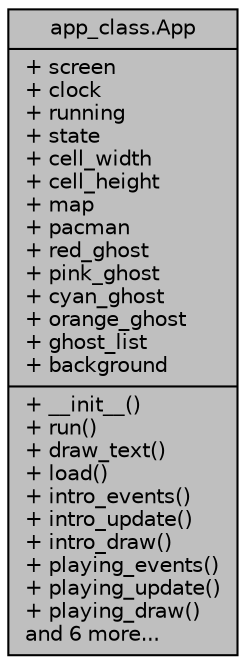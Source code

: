 digraph "app_class.App"
{
 // LATEX_PDF_SIZE
  edge [fontname="Helvetica",fontsize="10",labelfontname="Helvetica",labelfontsize="10"];
  node [fontname="Helvetica",fontsize="10",shape=record];
  Node1 [label="{app_class.App\n|+ screen\l+ clock\l+ running\l+ state\l+ cell_width\l+ cell_height\l+ map\l+ pacman\l+ red_ghost\l+ pink_ghost\l+ cyan_ghost\l+ orange_ghost\l+ ghost_list\l+ background\l|+ __init__()\l+ run()\l+ draw_text()\l+ load()\l+ intro_events()\l+ intro_update()\l+ intro_draw()\l+ playing_events()\l+ playing_update()\l+ playing_draw()\land 6 more...\l}",height=0.2,width=0.4,color="black", fillcolor="grey75", style="filled", fontcolor="black",tooltip=" "];
}
